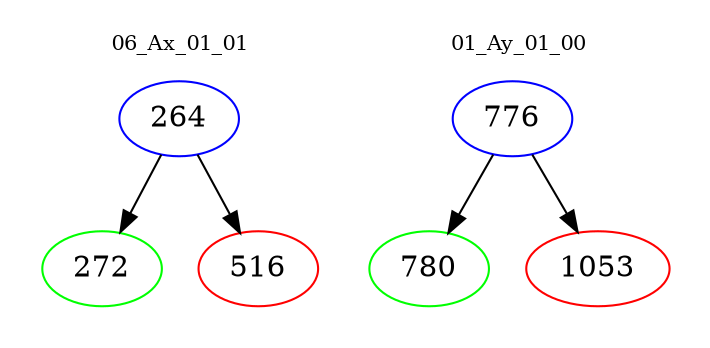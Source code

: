 digraph{
subgraph cluster_0 {
color = white
label = "06_Ax_01_01";
fontsize=10;
T0_264 [label="264", color="blue"]
T0_264 -> T0_272 [color="black"]
T0_272 [label="272", color="green"]
T0_264 -> T0_516 [color="black"]
T0_516 [label="516", color="red"]
}
subgraph cluster_1 {
color = white
label = "01_Ay_01_00";
fontsize=10;
T1_776 [label="776", color="blue"]
T1_776 -> T1_780 [color="black"]
T1_780 [label="780", color="green"]
T1_776 -> T1_1053 [color="black"]
T1_1053 [label="1053", color="red"]
}
}
